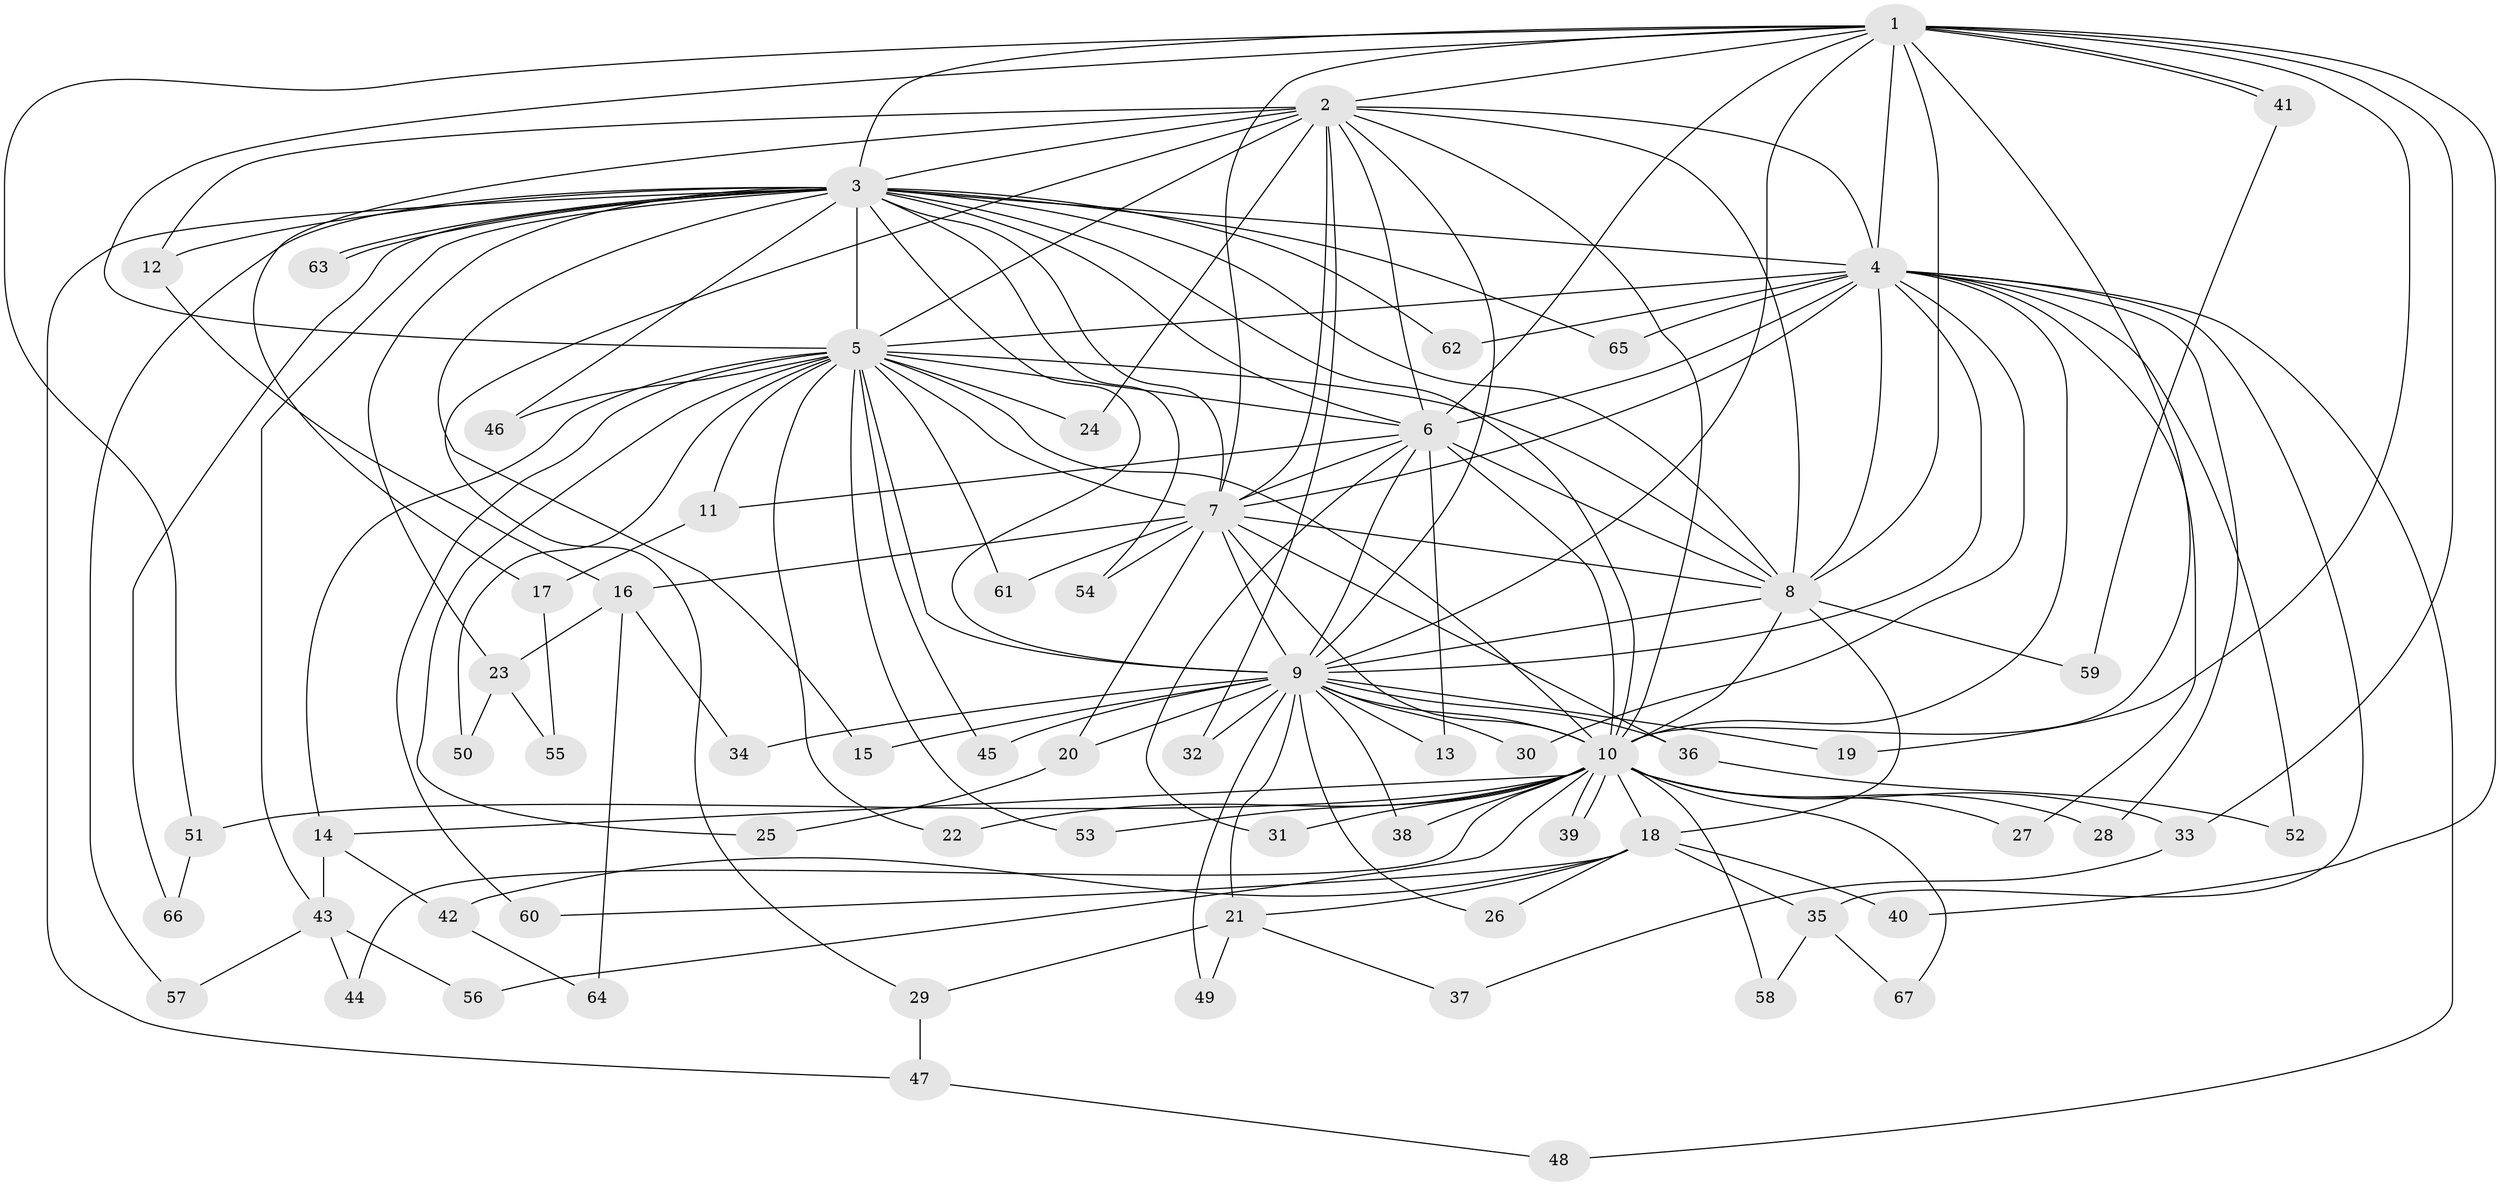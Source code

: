 // coarse degree distribution, {14: 0.020833333333333332, 21: 0.020833333333333332, 19: 0.020833333333333332, 18: 0.041666666666666664, 10: 0.041666666666666664, 13: 0.020833333333333332, 22: 0.020833333333333332, 4: 0.08333333333333333, 3: 0.14583333333333334, 2: 0.5208333333333334, 5: 0.041666666666666664, 8: 0.020833333333333332}
// Generated by graph-tools (version 1.1) at 2025/51/02/27/25 19:51:51]
// undirected, 67 vertices, 159 edges
graph export_dot {
graph [start="1"]
  node [color=gray90,style=filled];
  1;
  2;
  3;
  4;
  5;
  6;
  7;
  8;
  9;
  10;
  11;
  12;
  13;
  14;
  15;
  16;
  17;
  18;
  19;
  20;
  21;
  22;
  23;
  24;
  25;
  26;
  27;
  28;
  29;
  30;
  31;
  32;
  33;
  34;
  35;
  36;
  37;
  38;
  39;
  40;
  41;
  42;
  43;
  44;
  45;
  46;
  47;
  48;
  49;
  50;
  51;
  52;
  53;
  54;
  55;
  56;
  57;
  58;
  59;
  60;
  61;
  62;
  63;
  64;
  65;
  66;
  67;
  1 -- 2;
  1 -- 3;
  1 -- 4;
  1 -- 5;
  1 -- 6;
  1 -- 7;
  1 -- 8;
  1 -- 9;
  1 -- 10;
  1 -- 19;
  1 -- 33;
  1 -- 40;
  1 -- 41;
  1 -- 41;
  1 -- 51;
  2 -- 3;
  2 -- 4;
  2 -- 5;
  2 -- 6;
  2 -- 7;
  2 -- 8;
  2 -- 9;
  2 -- 10;
  2 -- 12;
  2 -- 17;
  2 -- 24;
  2 -- 29;
  2 -- 32;
  3 -- 4;
  3 -- 5;
  3 -- 6;
  3 -- 7;
  3 -- 8;
  3 -- 9;
  3 -- 10;
  3 -- 12;
  3 -- 15;
  3 -- 23;
  3 -- 43;
  3 -- 46;
  3 -- 47;
  3 -- 54;
  3 -- 57;
  3 -- 62;
  3 -- 63;
  3 -- 63;
  3 -- 65;
  3 -- 66;
  4 -- 5;
  4 -- 6;
  4 -- 7;
  4 -- 8;
  4 -- 9;
  4 -- 10;
  4 -- 27;
  4 -- 28;
  4 -- 30;
  4 -- 35;
  4 -- 48;
  4 -- 52;
  4 -- 62;
  4 -- 65;
  5 -- 6;
  5 -- 7;
  5 -- 8;
  5 -- 9;
  5 -- 10;
  5 -- 11;
  5 -- 14;
  5 -- 22;
  5 -- 24;
  5 -- 25;
  5 -- 45;
  5 -- 46;
  5 -- 50;
  5 -- 53;
  5 -- 60;
  5 -- 61;
  6 -- 7;
  6 -- 8;
  6 -- 9;
  6 -- 10;
  6 -- 11;
  6 -- 13;
  6 -- 31;
  7 -- 8;
  7 -- 9;
  7 -- 10;
  7 -- 16;
  7 -- 20;
  7 -- 36;
  7 -- 54;
  7 -- 61;
  8 -- 9;
  8 -- 10;
  8 -- 18;
  8 -- 59;
  9 -- 10;
  9 -- 13;
  9 -- 15;
  9 -- 19;
  9 -- 20;
  9 -- 21;
  9 -- 26;
  9 -- 30;
  9 -- 32;
  9 -- 34;
  9 -- 36;
  9 -- 38;
  9 -- 45;
  9 -- 49;
  10 -- 14;
  10 -- 18;
  10 -- 22;
  10 -- 27;
  10 -- 28;
  10 -- 31;
  10 -- 33;
  10 -- 38;
  10 -- 39;
  10 -- 39;
  10 -- 44;
  10 -- 51;
  10 -- 53;
  10 -- 56;
  10 -- 58;
  10 -- 67;
  11 -- 17;
  12 -- 16;
  14 -- 42;
  14 -- 43;
  16 -- 23;
  16 -- 34;
  16 -- 64;
  17 -- 55;
  18 -- 21;
  18 -- 26;
  18 -- 35;
  18 -- 40;
  18 -- 42;
  18 -- 60;
  20 -- 25;
  21 -- 29;
  21 -- 37;
  21 -- 49;
  23 -- 50;
  23 -- 55;
  29 -- 47;
  33 -- 37;
  35 -- 58;
  35 -- 67;
  36 -- 52;
  41 -- 59;
  42 -- 64;
  43 -- 44;
  43 -- 56;
  43 -- 57;
  47 -- 48;
  51 -- 66;
}

